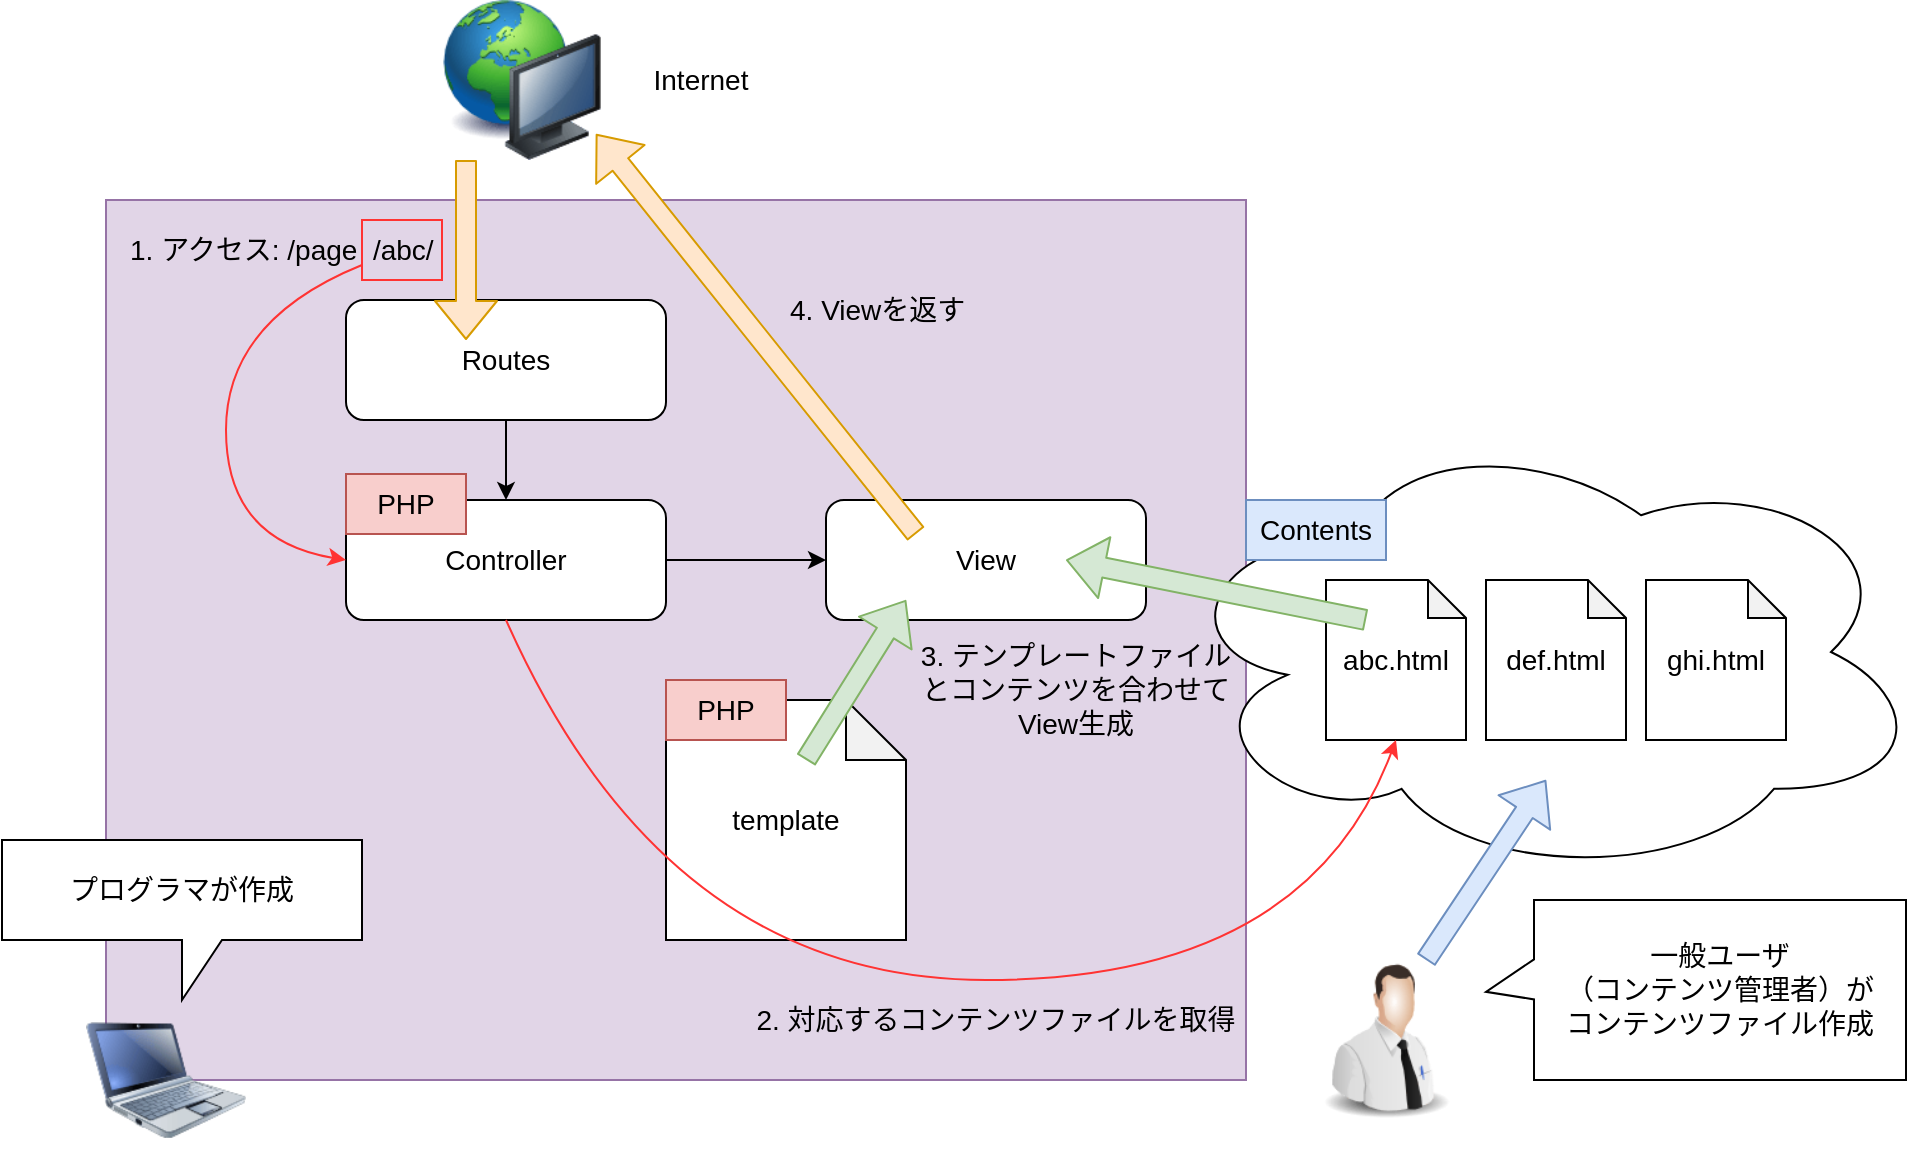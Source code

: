 <mxfile version="12.4.2" type="device" pages="1"><diagram id="tLrWBy0J25W8yWP_aeZw" name="ページ1"><mxGraphModel dx="1408" dy="832" grid="1" gridSize="10" guides="1" tooltips="1" connect="1" arrows="1" fold="1" page="1" pageScale="1" pageWidth="1920" pageHeight="1200" math="0" shadow="0"><root><mxCell id="0"/><mxCell id="1" parent="0"/><mxCell id="MF1HMhfiPp_OmFmHmGCw-31" value="" style="rounded=0;whiteSpace=wrap;html=1;strokeColor=#9673a6;fillColor=#e1d5e7;fontSize=14;" vertex="1" parent="1"><mxGeometry x="440" y="130" width="570" height="440" as="geometry"/></mxCell><mxCell id="MF1HMhfiPp_OmFmHmGCw-10" value="" style="edgeStyle=orthogonalEdgeStyle;rounded=0;orthogonalLoop=1;jettySize=auto;html=1;fontSize=14;" edge="1" parent="1" source="MF1HMhfiPp_OmFmHmGCw-2" target="MF1HMhfiPp_OmFmHmGCw-9"><mxGeometry relative="1" as="geometry"/></mxCell><mxCell id="MF1HMhfiPp_OmFmHmGCw-2" value="Routes" style="rounded=1;whiteSpace=wrap;html=1;fontSize=14;" vertex="1" parent="1"><mxGeometry x="560" y="180" width="160" height="60" as="geometry"/></mxCell><mxCell id="MF1HMhfiPp_OmFmHmGCw-13" value="" style="edgeStyle=orthogonalEdgeStyle;rounded=0;orthogonalLoop=1;jettySize=auto;html=1;fontSize=14;" edge="1" parent="1" source="MF1HMhfiPp_OmFmHmGCw-9" target="MF1HMhfiPp_OmFmHmGCw-12"><mxGeometry relative="1" as="geometry"/></mxCell><mxCell id="MF1HMhfiPp_OmFmHmGCw-9" value="Controller" style="rounded=1;whiteSpace=wrap;html=1;fontSize=14;" vertex="1" parent="1"><mxGeometry x="560" y="280" width="160" height="60" as="geometry"/></mxCell><mxCell id="MF1HMhfiPp_OmFmHmGCw-12" value="View" style="rounded=1;whiteSpace=wrap;html=1;fontSize=14;" vertex="1" parent="1"><mxGeometry x="800" y="280" width="160" height="60" as="geometry"/></mxCell><mxCell id="MF1HMhfiPp_OmFmHmGCw-4" value="" style="shape=flexArrow;endArrow=classic;html=1;fontSize=14;fillColor=#ffe6cc;strokeColor=#d79b00;" edge="1" parent="1"><mxGeometry width="50" height="50" relative="1" as="geometry"><mxPoint x="620" y="110" as="sourcePoint"/><mxPoint x="620" y="200" as="targetPoint"/></mxGeometry></mxCell><mxCell id="MF1HMhfiPp_OmFmHmGCw-5" value="template" style="shape=note;whiteSpace=wrap;html=1;backgroundOutline=1;darkOpacity=0.05;fontSize=14;" vertex="1" parent="1"><mxGeometry x="720" y="380" width="120" height="120" as="geometry"/></mxCell><mxCell id="MF1HMhfiPp_OmFmHmGCw-6" value="PHP" style="text;html=1;strokeColor=#b85450;fillColor=#f8cecc;align=center;verticalAlign=middle;whiteSpace=wrap;rounded=0;fontSize=14;" vertex="1" parent="1"><mxGeometry x="720" y="370" width="60" height="30" as="geometry"/></mxCell><mxCell id="MF1HMhfiPp_OmFmHmGCw-7" value="1. アクセス: /page&amp;nbsp; /abc/" style="text;html=1;strokeColor=none;fillColor=none;align=left;verticalAlign=middle;whiteSpace=wrap;rounded=0;fontSize=14;" vertex="1" parent="1"><mxGeometry x="450" y="140" width="160" height="30" as="geometry"/></mxCell><mxCell id="MF1HMhfiPp_OmFmHmGCw-11" value="PHP" style="text;html=1;strokeColor=#b85450;fillColor=#f8cecc;align=center;verticalAlign=middle;whiteSpace=wrap;rounded=0;fontSize=14;" vertex="1" parent="1"><mxGeometry x="560" y="267" width="60" height="30" as="geometry"/></mxCell><mxCell id="MF1HMhfiPp_OmFmHmGCw-14" value="" style="ellipse;shape=cloud;whiteSpace=wrap;html=1;fontSize=14;" vertex="1" parent="1"><mxGeometry x="970" y="242" width="380" height="228" as="geometry"/></mxCell><mxCell id="MF1HMhfiPp_OmFmHmGCw-16" value="Contents" style="text;html=1;strokeColor=#6c8ebf;fillColor=#dae8fc;align=center;verticalAlign=middle;whiteSpace=wrap;rounded=0;fontSize=14;" vertex="1" parent="1"><mxGeometry x="1010" y="280" width="70" height="30" as="geometry"/></mxCell><mxCell id="MF1HMhfiPp_OmFmHmGCw-17" value="" style="rounded=0;whiteSpace=wrap;html=1;fontSize=14;fillColor=none;strokeColor=#FF3333;" vertex="1" parent="1"><mxGeometry x="568" y="140" width="40" height="30" as="geometry"/></mxCell><mxCell id="MF1HMhfiPp_OmFmHmGCw-18" value="abc.html" style="shape=note;whiteSpace=wrap;html=1;backgroundOutline=1;darkOpacity=0.05;strokeColor=#000000;fillColor=#ffffff;fontSize=14;size=19;" vertex="1" parent="1"><mxGeometry x="1050" y="320" width="70" height="80" as="geometry"/></mxCell><mxCell id="MF1HMhfiPp_OmFmHmGCw-19" value="def.html" style="shape=note;whiteSpace=wrap;html=1;backgroundOutline=1;darkOpacity=0.05;strokeColor=#000000;fillColor=#ffffff;fontSize=14;size=19;" vertex="1" parent="1"><mxGeometry x="1130" y="320" width="70" height="80" as="geometry"/></mxCell><mxCell id="MF1HMhfiPp_OmFmHmGCw-20" value="ghi.html" style="shape=note;whiteSpace=wrap;html=1;backgroundOutline=1;darkOpacity=0.05;strokeColor=#000000;fillColor=#ffffff;fontSize=14;size=19;" vertex="1" parent="1"><mxGeometry x="1210" y="320" width="70" height="80" as="geometry"/></mxCell><mxCell id="MF1HMhfiPp_OmFmHmGCw-23" value="" style="curved=1;endArrow=classic;html=1;fontSize=14;entryX=0;entryY=0.5;entryDx=0;entryDy=0;exitX=0;exitY=0.75;exitDx=0;exitDy=0;strokeColor=#FF3333;" edge="1" parent="1" source="MF1HMhfiPp_OmFmHmGCw-17" target="MF1HMhfiPp_OmFmHmGCw-9"><mxGeometry width="50" height="50" relative="1" as="geometry"><mxPoint x="400" y="340" as="sourcePoint"/><mxPoint x="450" y="290" as="targetPoint"/><Array as="points"><mxPoint x="500" y="190"/><mxPoint x="500" y="300"/></Array></mxGeometry></mxCell><mxCell id="MF1HMhfiPp_OmFmHmGCw-24" value="" style="curved=1;endArrow=classic;html=1;fontSize=14;entryX=0.5;entryY=1;entryDx=0;entryDy=0;exitX=0.5;exitY=1;exitDx=0;exitDy=0;strokeColor=#FF3333;entryPerimeter=0;" edge="1" parent="1" source="MF1HMhfiPp_OmFmHmGCw-9" target="MF1HMhfiPp_OmFmHmGCw-18"><mxGeometry width="50" height="50" relative="1" as="geometry"><mxPoint x="656" y="366.25" as="sourcePoint"/><mxPoint x="650" y="513.75" as="targetPoint"/><Array as="points"><mxPoint x="720" y="520"/><mxPoint x="1040" y="520"/></Array></mxGeometry></mxCell><mxCell id="MF1HMhfiPp_OmFmHmGCw-25" value="2. 対応するコンテンツファイルを取得" style="text;html=1;strokeColor=none;fillColor=none;align=center;verticalAlign=middle;whiteSpace=wrap;rounded=0;fontSize=14;" vertex="1" parent="1"><mxGeometry x="760" y="530" width="250" height="20" as="geometry"/></mxCell><mxCell id="MF1HMhfiPp_OmFmHmGCw-26" value="" style="shape=flexArrow;endArrow=classic;html=1;fontSize=14;fillColor=#d5e8d4;strokeColor=#82b366;" edge="1" parent="1"><mxGeometry width="50" height="50" relative="1" as="geometry"><mxPoint x="790" y="410" as="sourcePoint"/><mxPoint x="840" y="330" as="targetPoint"/></mxGeometry></mxCell><mxCell id="MF1HMhfiPp_OmFmHmGCw-27" value="" style="shape=flexArrow;endArrow=classic;html=1;fontSize=14;fillColor=#d5e8d4;strokeColor=#82b366;" edge="1" parent="1"><mxGeometry width="50" height="50" relative="1" as="geometry"><mxPoint x="1070" y="340" as="sourcePoint"/><mxPoint x="920" y="310" as="targetPoint"/></mxGeometry></mxCell><mxCell id="MF1HMhfiPp_OmFmHmGCw-28" value="3. テンプレートファイルとコンテンツを合わせてView生成" style="text;html=1;strokeColor=none;fillColor=none;align=center;verticalAlign=middle;whiteSpace=wrap;rounded=0;fontSize=14;" vertex="1" parent="1"><mxGeometry x="845" y="340" width="160" height="70" as="geometry"/></mxCell><mxCell id="MF1HMhfiPp_OmFmHmGCw-29" value="" style="shape=flexArrow;endArrow=classic;html=1;fontSize=14;fillColor=#ffe6cc;strokeColor=#d79b00;" edge="1" parent="1"><mxGeometry width="50" height="50" relative="1" as="geometry"><mxPoint x="845" y="297" as="sourcePoint"/><mxPoint x="685" y="97" as="targetPoint"/></mxGeometry></mxCell><mxCell id="MF1HMhfiPp_OmFmHmGCw-30" value="4. Viewを返す" style="text;html=1;strokeColor=none;fillColor=none;align=left;verticalAlign=middle;whiteSpace=wrap;rounded=0;fontSize=14;" vertex="1" parent="1"><mxGeometry x="780" y="170" width="110" height="30" as="geometry"/></mxCell><mxCell id="MF1HMhfiPp_OmFmHmGCw-32" value="" style="image;html=1;labelBackgroundColor=#ffffff;image=img/lib/clip_art/computers/Netbook_128x128.png;strokeColor=#000000;fillColor=none;fontSize=14;direction=east;" vertex="1" parent="1"><mxGeometry x="430" y="530" width="80" height="80" as="geometry"/></mxCell><mxCell id="MF1HMhfiPp_OmFmHmGCw-33" value="プログラマが作成" style="shape=callout;whiteSpace=wrap;html=1;perimeter=calloutPerimeter;strokeColor=#000000;fillColor=#ffffff;fontSize=14;" vertex="1" parent="1"><mxGeometry x="388" y="450" width="180" height="80" as="geometry"/></mxCell><mxCell id="MF1HMhfiPp_OmFmHmGCw-36" value="" style="image;html=1;labelBackgroundColor=#ffffff;image=img/lib/clip_art/computers/Network_128x128.png;strokeColor=#000000;fillColor=#ffffff;fontSize=14;" vertex="1" parent="1"><mxGeometry x="608" y="30" width="80" height="80" as="geometry"/></mxCell><mxCell id="MF1HMhfiPp_OmFmHmGCw-37" value="Internet" style="text;html=1;strokeColor=none;fillColor=none;align=center;verticalAlign=middle;whiteSpace=wrap;rounded=0;fontSize=14;" vertex="1" parent="1"><mxGeometry x="695" y="60" width="85" height="20" as="geometry"/></mxCell><mxCell id="MF1HMhfiPp_OmFmHmGCw-38" value="" style="image;html=1;labelBackgroundColor=#ffffff;image=img/lib/clip_art/people/Tech_Man_128x128.png;strokeColor=#000000;fillColor=#ffffff;fontSize=14;" vertex="1" parent="1"><mxGeometry x="1040" y="510" width="80" height="80" as="geometry"/></mxCell><mxCell id="MF1HMhfiPp_OmFmHmGCw-39" value="" style="shape=flexArrow;endArrow=classic;html=1;strokeColor=#6c8ebf;fontSize=14;fillColor=#dae8fc;exitX=0.75;exitY=0;exitDx=0;exitDy=0;" edge="1" parent="1" source="MF1HMhfiPp_OmFmHmGCw-38"><mxGeometry width="50" height="50" relative="1" as="geometry"><mxPoint x="1110" y="520" as="sourcePoint"/><mxPoint x="1160" y="420" as="targetPoint"/></mxGeometry></mxCell><mxCell id="MF1HMhfiPp_OmFmHmGCw-40" value="一般ユーザ&lt;br&gt;（コンテンツ管理者）が&lt;br&gt;コンテンツファイル作成" style="shape=callout;whiteSpace=wrap;html=1;perimeter=calloutPerimeter;strokeColor=#000000;fillColor=#ffffff;fontSize=14;direction=south;size=24;position=0.33;position2=0.51;" vertex="1" parent="1"><mxGeometry x="1130" y="480" width="210" height="90" as="geometry"/></mxCell></root></mxGraphModel></diagram></mxfile>